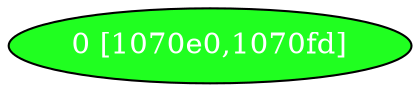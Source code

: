 diGraph libnss3{
	libnss3_0  [style=filled fillcolor="#20FF20" fontcolor="#ffffff" shape=oval label="0 [1070e0,1070fd]"]


}